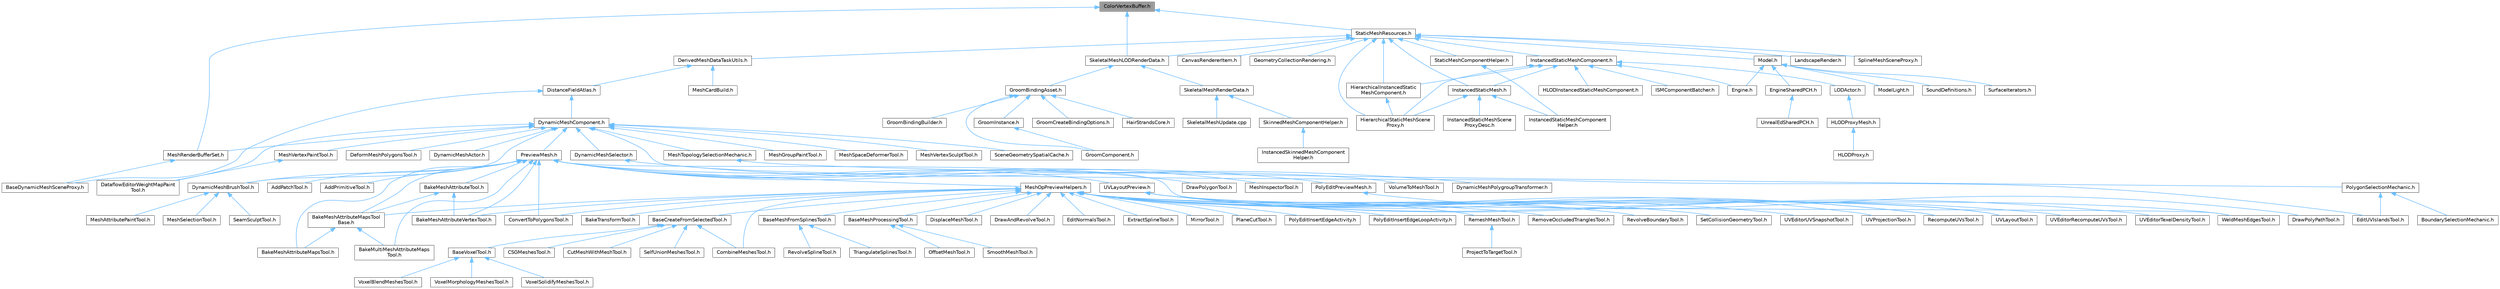 digraph "ColorVertexBuffer.h"
{
 // INTERACTIVE_SVG=YES
 // LATEX_PDF_SIZE
  bgcolor="transparent";
  edge [fontname=Helvetica,fontsize=10,labelfontname=Helvetica,labelfontsize=10];
  node [fontname=Helvetica,fontsize=10,shape=box,height=0.2,width=0.4];
  Node1 [id="Node000001",label="ColorVertexBuffer.h",height=0.2,width=0.4,color="gray40", fillcolor="grey60", style="filled", fontcolor="black",tooltip=" "];
  Node1 -> Node2 [id="edge1_Node000001_Node000002",dir="back",color="steelblue1",style="solid",tooltip=" "];
  Node2 [id="Node000002",label="MeshRenderBufferSet.h",height=0.2,width=0.4,color="grey40", fillcolor="white", style="filled",URL="$de/dc2/MeshRenderBufferSet_8h.html",tooltip=" "];
  Node2 -> Node3 [id="edge2_Node000002_Node000003",dir="back",color="steelblue1",style="solid",tooltip=" "];
  Node3 [id="Node000003",label="BaseDynamicMeshSceneProxy.h",height=0.2,width=0.4,color="grey40", fillcolor="white", style="filled",URL="$d2/dee/BaseDynamicMeshSceneProxy_8h.html",tooltip=" "];
  Node1 -> Node4 [id="edge3_Node000001_Node000004",dir="back",color="steelblue1",style="solid",tooltip=" "];
  Node4 [id="Node000004",label="SkeletalMeshLODRenderData.h",height=0.2,width=0.4,color="grey40", fillcolor="white", style="filled",URL="$d0/d5a/SkeletalMeshLODRenderData_8h.html",tooltip=" "];
  Node4 -> Node5 [id="edge4_Node000004_Node000005",dir="back",color="steelblue1",style="solid",tooltip=" "];
  Node5 [id="Node000005",label="GroomBindingAsset.h",height=0.2,width=0.4,color="grey40", fillcolor="white", style="filled",URL="$de/d26/GroomBindingAsset_8h.html",tooltip=" "];
  Node5 -> Node6 [id="edge5_Node000005_Node000006",dir="back",color="steelblue1",style="solid",tooltip=" "];
  Node6 [id="Node000006",label="GroomBindingBuilder.h",height=0.2,width=0.4,color="grey40", fillcolor="white", style="filled",URL="$d2/d2f/GroomBindingBuilder_8h.html",tooltip=" "];
  Node5 -> Node7 [id="edge6_Node000005_Node000007",dir="back",color="steelblue1",style="solid",tooltip=" "];
  Node7 [id="Node000007",label="GroomComponent.h",height=0.2,width=0.4,color="grey40", fillcolor="white", style="filled",URL="$de/d2e/GroomComponent_8h.html",tooltip=" "];
  Node5 -> Node8 [id="edge7_Node000005_Node000008",dir="back",color="steelblue1",style="solid",tooltip=" "];
  Node8 [id="Node000008",label="GroomCreateBindingOptions.h",height=0.2,width=0.4,color="grey40", fillcolor="white", style="filled",URL="$d5/dba/GroomCreateBindingOptions_8h.html",tooltip=" "];
  Node5 -> Node9 [id="edge8_Node000005_Node000009",dir="back",color="steelblue1",style="solid",tooltip=" "];
  Node9 [id="Node000009",label="GroomInstance.h",height=0.2,width=0.4,color="grey40", fillcolor="white", style="filled",URL="$dd/d47/GroomInstance_8h.html",tooltip=" "];
  Node9 -> Node7 [id="edge9_Node000009_Node000007",dir="back",color="steelblue1",style="solid",tooltip=" "];
  Node5 -> Node10 [id="edge10_Node000005_Node000010",dir="back",color="steelblue1",style="solid",tooltip=" "];
  Node10 [id="Node000010",label="HairStrandsCore.h",height=0.2,width=0.4,color="grey40", fillcolor="white", style="filled",URL="$d7/def/HairStrandsCore_8h.html",tooltip=" "];
  Node4 -> Node11 [id="edge11_Node000004_Node000011",dir="back",color="steelblue1",style="solid",tooltip=" "];
  Node11 [id="Node000011",label="SkeletalMeshRenderData.h",height=0.2,width=0.4,color="grey40", fillcolor="white", style="filled",URL="$d9/d14/SkeletalMeshRenderData_8h.html",tooltip=" "];
  Node11 -> Node12 [id="edge12_Node000011_Node000012",dir="back",color="steelblue1",style="solid",tooltip=" "];
  Node12 [id="Node000012",label="SkeletalMeshUpdate.cpp",height=0.2,width=0.4,color="grey40", fillcolor="white", style="filled",URL="$db/d45/SkeletalMeshUpdate_8cpp.html",tooltip=" "];
  Node11 -> Node13 [id="edge13_Node000011_Node000013",dir="back",color="steelblue1",style="solid",tooltip=" "];
  Node13 [id="Node000013",label="SkinnedMeshComponentHelper.h",height=0.2,width=0.4,color="grey40", fillcolor="white", style="filled",URL="$db/d81/SkinnedMeshComponentHelper_8h.html",tooltip=" "];
  Node13 -> Node14 [id="edge14_Node000013_Node000014",dir="back",color="steelblue1",style="solid",tooltip=" "];
  Node14 [id="Node000014",label="InstancedSkinnedMeshComponent\lHelper.h",height=0.2,width=0.4,color="grey40", fillcolor="white", style="filled",URL="$d1/d86/InstancedSkinnedMeshComponentHelper_8h.html",tooltip=" "];
  Node1 -> Node15 [id="edge15_Node000001_Node000015",dir="back",color="steelblue1",style="solid",tooltip=" "];
  Node15 [id="Node000015",label="StaticMeshResources.h",height=0.2,width=0.4,color="grey40", fillcolor="white", style="filled",URL="$d0/db7/StaticMeshResources_8h.html",tooltip=" "];
  Node15 -> Node16 [id="edge16_Node000015_Node000016",dir="back",color="steelblue1",style="solid",tooltip=" "];
  Node16 [id="Node000016",label="CanvasRendererItem.h",height=0.2,width=0.4,color="grey40", fillcolor="white", style="filled",URL="$d7/d93/CanvasRendererItem_8h.html",tooltip=" "];
  Node15 -> Node17 [id="edge17_Node000015_Node000017",dir="back",color="steelblue1",style="solid",tooltip=" "];
  Node17 [id="Node000017",label="DerivedMeshDataTaskUtils.h",height=0.2,width=0.4,color="grey40", fillcolor="white", style="filled",URL="$d2/d98/DerivedMeshDataTaskUtils_8h.html",tooltip=" "];
  Node17 -> Node18 [id="edge18_Node000017_Node000018",dir="back",color="steelblue1",style="solid",tooltip=" "];
  Node18 [id="Node000018",label="DistanceFieldAtlas.h",height=0.2,width=0.4,color="grey40", fillcolor="white", style="filled",URL="$df/def/DistanceFieldAtlas_8h.html",tooltip=" "];
  Node18 -> Node3 [id="edge19_Node000018_Node000003",dir="back",color="steelblue1",style="solid",tooltip=" "];
  Node18 -> Node19 [id="edge20_Node000018_Node000019",dir="back",color="steelblue1",style="solid",tooltip=" "];
  Node19 [id="Node000019",label="DynamicMeshComponent.h",height=0.2,width=0.4,color="grey40", fillcolor="white", style="filled",URL="$d8/d66/DynamicMeshComponent_8h.html",tooltip=" "];
  Node19 -> Node20 [id="edge21_Node000019_Node000020",dir="back",color="steelblue1",style="solid",tooltip=" "];
  Node20 [id="Node000020",label="DataflowEditorWeightMapPaint\lTool.h",height=0.2,width=0.4,color="grey40", fillcolor="white", style="filled",URL="$db/d46/DataflowEditorWeightMapPaintTool_8h.html",tooltip=" "];
  Node19 -> Node21 [id="edge22_Node000019_Node000021",dir="back",color="steelblue1",style="solid",tooltip=" "];
  Node21 [id="Node000021",label="DeformMeshPolygonsTool.h",height=0.2,width=0.4,color="grey40", fillcolor="white", style="filled",URL="$db/d72/DeformMeshPolygonsTool_8h.html",tooltip=" "];
  Node19 -> Node22 [id="edge23_Node000019_Node000022",dir="back",color="steelblue1",style="solid",tooltip=" "];
  Node22 [id="Node000022",label="DynamicMeshActor.h",height=0.2,width=0.4,color="grey40", fillcolor="white", style="filled",URL="$d1/d71/DynamicMeshActor_8h.html",tooltip=" "];
  Node19 -> Node23 [id="edge24_Node000019_Node000023",dir="back",color="steelblue1",style="solid",tooltip=" "];
  Node23 [id="Node000023",label="DynamicMeshBrushTool.h",height=0.2,width=0.4,color="grey40", fillcolor="white", style="filled",URL="$da/d04/DynamicMeshBrushTool_8h.html",tooltip=" "];
  Node23 -> Node24 [id="edge25_Node000023_Node000024",dir="back",color="steelblue1",style="solid",tooltip=" "];
  Node24 [id="Node000024",label="MeshAttributePaintTool.h",height=0.2,width=0.4,color="grey40", fillcolor="white", style="filled",URL="$d3/d29/MeshAttributePaintTool_8h.html",tooltip=" "];
  Node23 -> Node25 [id="edge26_Node000023_Node000025",dir="back",color="steelblue1",style="solid",tooltip=" "];
  Node25 [id="Node000025",label="MeshSelectionTool.h",height=0.2,width=0.4,color="grey40", fillcolor="white", style="filled",URL="$d8/d80/MeshSelectionTool_8h.html",tooltip=" "];
  Node23 -> Node26 [id="edge27_Node000023_Node000026",dir="back",color="steelblue1",style="solid",tooltip=" "];
  Node26 [id="Node000026",label="SeamSculptTool.h",height=0.2,width=0.4,color="grey40", fillcolor="white", style="filled",URL="$d1/d31/SeamSculptTool_8h.html",tooltip=" "];
  Node19 -> Node27 [id="edge28_Node000019_Node000027",dir="back",color="steelblue1",style="solid",tooltip=" "];
  Node27 [id="Node000027",label="DynamicMeshSelector.h",height=0.2,width=0.4,color="grey40", fillcolor="white", style="filled",URL="$dc/d01/DynamicMeshSelector_8h.html",tooltip=" "];
  Node27 -> Node28 [id="edge29_Node000027_Node000028",dir="back",color="steelblue1",style="solid",tooltip=" "];
  Node28 [id="Node000028",label="DynamicMeshPolygroupTransformer.h",height=0.2,width=0.4,color="grey40", fillcolor="white", style="filled",URL="$dc/db2/DynamicMeshPolygroupTransformer_8h.html",tooltip=" "];
  Node19 -> Node29 [id="edge30_Node000019_Node000029",dir="back",color="steelblue1",style="solid",tooltip=" "];
  Node29 [id="Node000029",label="EditUVIslandsTool.h",height=0.2,width=0.4,color="grey40", fillcolor="white", style="filled",URL="$d0/de4/EditUVIslandsTool_8h.html",tooltip=" "];
  Node19 -> Node30 [id="edge31_Node000019_Node000030",dir="back",color="steelblue1",style="solid",tooltip=" "];
  Node30 [id="Node000030",label="MeshGroupPaintTool.h",height=0.2,width=0.4,color="grey40", fillcolor="white", style="filled",URL="$dd/d04/MeshGroupPaintTool_8h.html",tooltip=" "];
  Node19 -> Node2 [id="edge32_Node000019_Node000002",dir="back",color="steelblue1",style="solid",tooltip=" "];
  Node19 -> Node31 [id="edge33_Node000019_Node000031",dir="back",color="steelblue1",style="solid",tooltip=" "];
  Node31 [id="Node000031",label="MeshSpaceDeformerTool.h",height=0.2,width=0.4,color="grey40", fillcolor="white", style="filled",URL="$d7/dc8/MeshSpaceDeformerTool_8h.html",tooltip=" "];
  Node19 -> Node32 [id="edge34_Node000019_Node000032",dir="back",color="steelblue1",style="solid",tooltip=" "];
  Node32 [id="Node000032",label="MeshTopologySelectionMechanic.h",height=0.2,width=0.4,color="grey40", fillcolor="white", style="filled",URL="$d5/d15/MeshTopologySelectionMechanic_8h.html",tooltip=" "];
  Node32 -> Node33 [id="edge35_Node000032_Node000033",dir="back",color="steelblue1",style="solid",tooltip=" "];
  Node33 [id="Node000033",label="PolygonSelectionMechanic.h",height=0.2,width=0.4,color="grey40", fillcolor="white", style="filled",URL="$da/dff/PolygonSelectionMechanic_8h.html",tooltip=" "];
  Node33 -> Node34 [id="edge36_Node000033_Node000034",dir="back",color="steelblue1",style="solid",tooltip=" "];
  Node34 [id="Node000034",label="BoundarySelectionMechanic.h",height=0.2,width=0.4,color="grey40", fillcolor="white", style="filled",URL="$d8/dd6/BoundarySelectionMechanic_8h.html",tooltip=" "];
  Node33 -> Node29 [id="edge37_Node000033_Node000029",dir="back",color="steelblue1",style="solid",tooltip=" "];
  Node19 -> Node35 [id="edge38_Node000019_Node000035",dir="back",color="steelblue1",style="solid",tooltip=" "];
  Node35 [id="Node000035",label="MeshVertexPaintTool.h",height=0.2,width=0.4,color="grey40", fillcolor="white", style="filled",URL="$db/d74/MeshVertexPaintTool_8h.html",tooltip=" "];
  Node35 -> Node20 [id="edge39_Node000035_Node000020",dir="back",color="steelblue1",style="solid",tooltip=" "];
  Node19 -> Node36 [id="edge40_Node000019_Node000036",dir="back",color="steelblue1",style="solid",tooltip=" "];
  Node36 [id="Node000036",label="MeshVertexSculptTool.h",height=0.2,width=0.4,color="grey40", fillcolor="white", style="filled",URL="$dc/da6/MeshVertexSculptTool_8h.html",tooltip=" "];
  Node19 -> Node37 [id="edge41_Node000019_Node000037",dir="back",color="steelblue1",style="solid",tooltip=" "];
  Node37 [id="Node000037",label="PreviewMesh.h",height=0.2,width=0.4,color="grey40", fillcolor="white", style="filled",URL="$d6/d30/PreviewMesh_8h.html",tooltip=" "];
  Node37 -> Node38 [id="edge42_Node000037_Node000038",dir="back",color="steelblue1",style="solid",tooltip=" "];
  Node38 [id="Node000038",label="AddPatchTool.h",height=0.2,width=0.4,color="grey40", fillcolor="white", style="filled",URL="$d5/deb/AddPatchTool_8h.html",tooltip=" "];
  Node37 -> Node39 [id="edge43_Node000037_Node000039",dir="back",color="steelblue1",style="solid",tooltip=" "];
  Node39 [id="Node000039",label="AddPrimitiveTool.h",height=0.2,width=0.4,color="grey40", fillcolor="white", style="filled",URL="$d5/dbf/AddPrimitiveTool_8h.html",tooltip=" "];
  Node37 -> Node40 [id="edge44_Node000037_Node000040",dir="back",color="steelblue1",style="solid",tooltip=" "];
  Node40 [id="Node000040",label="BakeMeshAttributeMapsTool.h",height=0.2,width=0.4,color="grey40", fillcolor="white", style="filled",URL="$d8/d14/BakeMeshAttributeMapsTool_8h.html",tooltip=" "];
  Node37 -> Node41 [id="edge45_Node000037_Node000041",dir="back",color="steelblue1",style="solid",tooltip=" "];
  Node41 [id="Node000041",label="BakeMeshAttributeMapsTool\lBase.h",height=0.2,width=0.4,color="grey40", fillcolor="white", style="filled",URL="$dc/d68/BakeMeshAttributeMapsToolBase_8h.html",tooltip=" "];
  Node41 -> Node40 [id="edge46_Node000041_Node000040",dir="back",color="steelblue1",style="solid",tooltip=" "];
  Node41 -> Node42 [id="edge47_Node000041_Node000042",dir="back",color="steelblue1",style="solid",tooltip=" "];
  Node42 [id="Node000042",label="BakeMultiMeshAttributeMaps\lTool.h",height=0.2,width=0.4,color="grey40", fillcolor="white", style="filled",URL="$d7/d65/BakeMultiMeshAttributeMapsTool_8h.html",tooltip=" "];
  Node37 -> Node43 [id="edge48_Node000037_Node000043",dir="back",color="steelblue1",style="solid",tooltip=" "];
  Node43 [id="Node000043",label="BakeMeshAttributeTool.h",height=0.2,width=0.4,color="grey40", fillcolor="white", style="filled",URL="$d0/d82/BakeMeshAttributeTool_8h.html",tooltip=" "];
  Node43 -> Node41 [id="edge49_Node000043_Node000041",dir="back",color="steelblue1",style="solid",tooltip=" "];
  Node43 -> Node44 [id="edge50_Node000043_Node000044",dir="back",color="steelblue1",style="solid",tooltip=" "];
  Node44 [id="Node000044",label="BakeMeshAttributeVertexTool.h",height=0.2,width=0.4,color="grey40", fillcolor="white", style="filled",URL="$d6/d76/BakeMeshAttributeVertexTool_8h.html",tooltip=" "];
  Node37 -> Node44 [id="edge51_Node000037_Node000044",dir="back",color="steelblue1",style="solid",tooltip=" "];
  Node37 -> Node42 [id="edge52_Node000037_Node000042",dir="back",color="steelblue1",style="solid",tooltip=" "];
  Node37 -> Node45 [id="edge53_Node000037_Node000045",dir="back",color="steelblue1",style="solid",tooltip=" "];
  Node45 [id="Node000045",label="ConvertToPolygonsTool.h",height=0.2,width=0.4,color="grey40", fillcolor="white", style="filled",URL="$d7/d5a/ConvertToPolygonsTool_8h.html",tooltip=" "];
  Node37 -> Node46 [id="edge54_Node000037_Node000046",dir="back",color="steelblue1",style="solid",tooltip=" "];
  Node46 [id="Node000046",label="DrawPolygonTool.h",height=0.2,width=0.4,color="grey40", fillcolor="white", style="filled",URL="$d0/d15/DrawPolygonTool_8h.html",tooltip=" "];
  Node37 -> Node23 [id="edge55_Node000037_Node000023",dir="back",color="steelblue1",style="solid",tooltip=" "];
  Node37 -> Node47 [id="edge56_Node000037_Node000047",dir="back",color="steelblue1",style="solid",tooltip=" "];
  Node47 [id="Node000047",label="MeshInspectorTool.h",height=0.2,width=0.4,color="grey40", fillcolor="white", style="filled",URL="$de/da1/MeshInspectorTool_8h.html",tooltip=" "];
  Node37 -> Node48 [id="edge57_Node000037_Node000048",dir="back",color="steelblue1",style="solid",tooltip=" "];
  Node48 [id="Node000048",label="MeshOpPreviewHelpers.h",height=0.2,width=0.4,color="grey40", fillcolor="white", style="filled",URL="$de/d33/MeshOpPreviewHelpers_8h.html",tooltip=" "];
  Node48 -> Node41 [id="edge58_Node000048_Node000041",dir="back",color="steelblue1",style="solid",tooltip=" "];
  Node48 -> Node44 [id="edge59_Node000048_Node000044",dir="back",color="steelblue1",style="solid",tooltip=" "];
  Node48 -> Node49 [id="edge60_Node000048_Node000049",dir="back",color="steelblue1",style="solid",tooltip=" "];
  Node49 [id="Node000049",label="BakeTransformTool.h",height=0.2,width=0.4,color="grey40", fillcolor="white", style="filled",URL="$dc/d39/BakeTransformTool_8h.html",tooltip=" "];
  Node48 -> Node50 [id="edge61_Node000048_Node000050",dir="back",color="steelblue1",style="solid",tooltip=" "];
  Node50 [id="Node000050",label="BaseCreateFromSelectedTool.h",height=0.2,width=0.4,color="grey40", fillcolor="white", style="filled",URL="$de/dc7/BaseCreateFromSelectedTool_8h.html",tooltip=" "];
  Node50 -> Node51 [id="edge62_Node000050_Node000051",dir="back",color="steelblue1",style="solid",tooltip=" "];
  Node51 [id="Node000051",label="BaseVoxelTool.h",height=0.2,width=0.4,color="grey40", fillcolor="white", style="filled",URL="$db/d63/BaseVoxelTool_8h.html",tooltip=" "];
  Node51 -> Node52 [id="edge63_Node000051_Node000052",dir="back",color="steelblue1",style="solid",tooltip=" "];
  Node52 [id="Node000052",label="VoxelBlendMeshesTool.h",height=0.2,width=0.4,color="grey40", fillcolor="white", style="filled",URL="$da/d0e/VoxelBlendMeshesTool_8h.html",tooltip=" "];
  Node51 -> Node53 [id="edge64_Node000051_Node000053",dir="back",color="steelblue1",style="solid",tooltip=" "];
  Node53 [id="Node000053",label="VoxelMorphologyMeshesTool.h",height=0.2,width=0.4,color="grey40", fillcolor="white", style="filled",URL="$dc/d30/VoxelMorphologyMeshesTool_8h.html",tooltip=" "];
  Node51 -> Node54 [id="edge65_Node000051_Node000054",dir="back",color="steelblue1",style="solid",tooltip=" "];
  Node54 [id="Node000054",label="VoxelSolidifyMeshesTool.h",height=0.2,width=0.4,color="grey40", fillcolor="white", style="filled",URL="$de/da2/VoxelSolidifyMeshesTool_8h.html",tooltip=" "];
  Node50 -> Node55 [id="edge66_Node000050_Node000055",dir="back",color="steelblue1",style="solid",tooltip=" "];
  Node55 [id="Node000055",label="CSGMeshesTool.h",height=0.2,width=0.4,color="grey40", fillcolor="white", style="filled",URL="$db/dd1/CSGMeshesTool_8h.html",tooltip=" "];
  Node50 -> Node56 [id="edge67_Node000050_Node000056",dir="back",color="steelblue1",style="solid",tooltip=" "];
  Node56 [id="Node000056",label="CombineMeshesTool.h",height=0.2,width=0.4,color="grey40", fillcolor="white", style="filled",URL="$dd/da3/CombineMeshesTool_8h.html",tooltip=" "];
  Node50 -> Node57 [id="edge68_Node000050_Node000057",dir="back",color="steelblue1",style="solid",tooltip=" "];
  Node57 [id="Node000057",label="CutMeshWithMeshTool.h",height=0.2,width=0.4,color="grey40", fillcolor="white", style="filled",URL="$d2/d2c/CutMeshWithMeshTool_8h.html",tooltip=" "];
  Node50 -> Node58 [id="edge69_Node000050_Node000058",dir="back",color="steelblue1",style="solid",tooltip=" "];
  Node58 [id="Node000058",label="SelfUnionMeshesTool.h",height=0.2,width=0.4,color="grey40", fillcolor="white", style="filled",URL="$dc/dad/SelfUnionMeshesTool_8h.html",tooltip=" "];
  Node48 -> Node59 [id="edge70_Node000048_Node000059",dir="back",color="steelblue1",style="solid",tooltip=" "];
  Node59 [id="Node000059",label="BaseMeshFromSplinesTool.h",height=0.2,width=0.4,color="grey40", fillcolor="white", style="filled",URL="$da/d31/BaseMeshFromSplinesTool_8h.html",tooltip=" "];
  Node59 -> Node60 [id="edge71_Node000059_Node000060",dir="back",color="steelblue1",style="solid",tooltip=" "];
  Node60 [id="Node000060",label="RevolveSplineTool.h",height=0.2,width=0.4,color="grey40", fillcolor="white", style="filled",URL="$d3/d36/RevolveSplineTool_8h.html",tooltip=" "];
  Node59 -> Node61 [id="edge72_Node000059_Node000061",dir="back",color="steelblue1",style="solid",tooltip=" "];
  Node61 [id="Node000061",label="TriangulateSplinesTool.h",height=0.2,width=0.4,color="grey40", fillcolor="white", style="filled",URL="$d9/de6/TriangulateSplinesTool_8h.html",tooltip=" "];
  Node48 -> Node62 [id="edge73_Node000048_Node000062",dir="back",color="steelblue1",style="solid",tooltip=" "];
  Node62 [id="Node000062",label="BaseMeshProcessingTool.h",height=0.2,width=0.4,color="grey40", fillcolor="white", style="filled",URL="$d4/d77/BaseMeshProcessingTool_8h.html",tooltip=" "];
  Node62 -> Node63 [id="edge74_Node000062_Node000063",dir="back",color="steelblue1",style="solid",tooltip=" "];
  Node63 [id="Node000063",label="OffsetMeshTool.h",height=0.2,width=0.4,color="grey40", fillcolor="white", style="filled",URL="$da/d01/OffsetMeshTool_8h.html",tooltip=" "];
  Node62 -> Node64 [id="edge75_Node000062_Node000064",dir="back",color="steelblue1",style="solid",tooltip=" "];
  Node64 [id="Node000064",label="SmoothMeshTool.h",height=0.2,width=0.4,color="grey40", fillcolor="white", style="filled",URL="$da/da9/SmoothMeshTool_8h.html",tooltip=" "];
  Node48 -> Node56 [id="edge76_Node000048_Node000056",dir="back",color="steelblue1",style="solid",tooltip=" "];
  Node48 -> Node45 [id="edge77_Node000048_Node000045",dir="back",color="steelblue1",style="solid",tooltip=" "];
  Node48 -> Node65 [id="edge78_Node000048_Node000065",dir="back",color="steelblue1",style="solid",tooltip=" "];
  Node65 [id="Node000065",label="DisplaceMeshTool.h",height=0.2,width=0.4,color="grey40", fillcolor="white", style="filled",URL="$da/d28/DisplaceMeshTool_8h.html",tooltip=" "];
  Node48 -> Node66 [id="edge79_Node000048_Node000066",dir="back",color="steelblue1",style="solid",tooltip=" "];
  Node66 [id="Node000066",label="DrawAndRevolveTool.h",height=0.2,width=0.4,color="grey40", fillcolor="white", style="filled",URL="$d8/d06/DrawAndRevolveTool_8h.html",tooltip=" "];
  Node48 -> Node67 [id="edge80_Node000048_Node000067",dir="back",color="steelblue1",style="solid",tooltip=" "];
  Node67 [id="Node000067",label="EditNormalsTool.h",height=0.2,width=0.4,color="grey40", fillcolor="white", style="filled",URL="$de/d53/EditNormalsTool_8h.html",tooltip=" "];
  Node48 -> Node68 [id="edge81_Node000048_Node000068",dir="back",color="steelblue1",style="solid",tooltip=" "];
  Node68 [id="Node000068",label="ExtractSplineTool.h",height=0.2,width=0.4,color="grey40", fillcolor="white", style="filled",URL="$d3/d4d/ExtractSplineTool_8h.html",tooltip=" "];
  Node48 -> Node69 [id="edge82_Node000048_Node000069",dir="back",color="steelblue1",style="solid",tooltip=" "];
  Node69 [id="Node000069",label="MirrorTool.h",height=0.2,width=0.4,color="grey40", fillcolor="white", style="filled",URL="$d3/dc9/MirrorTool_8h.html",tooltip=" "];
  Node48 -> Node70 [id="edge83_Node000048_Node000070",dir="back",color="steelblue1",style="solid",tooltip=" "];
  Node70 [id="Node000070",label="PlaneCutTool.h",height=0.2,width=0.4,color="grey40", fillcolor="white", style="filled",URL="$dd/def/PlaneCutTool_8h.html",tooltip=" "];
  Node48 -> Node71 [id="edge84_Node000048_Node000071",dir="back",color="steelblue1",style="solid",tooltip=" "];
  Node71 [id="Node000071",label="PolyEditInsertEdgeActivity.h",height=0.2,width=0.4,color="grey40", fillcolor="white", style="filled",URL="$d1/d26/PolyEditInsertEdgeActivity_8h.html",tooltip=" "];
  Node48 -> Node72 [id="edge85_Node000048_Node000072",dir="back",color="steelblue1",style="solid",tooltip=" "];
  Node72 [id="Node000072",label="PolyEditInsertEdgeLoopActivity.h",height=0.2,width=0.4,color="grey40", fillcolor="white", style="filled",URL="$d5/d37/PolyEditInsertEdgeLoopActivity_8h.html",tooltip=" "];
  Node48 -> Node73 [id="edge86_Node000048_Node000073",dir="back",color="steelblue1",style="solid",tooltip=" "];
  Node73 [id="Node000073",label="RecomputeUVsTool.h",height=0.2,width=0.4,color="grey40", fillcolor="white", style="filled",URL="$d0/d92/RecomputeUVsTool_8h.html",tooltip=" "];
  Node48 -> Node74 [id="edge87_Node000048_Node000074",dir="back",color="steelblue1",style="solid",tooltip=" "];
  Node74 [id="Node000074",label="RemeshMeshTool.h",height=0.2,width=0.4,color="grey40", fillcolor="white", style="filled",URL="$dc/dd6/RemeshMeshTool_8h.html",tooltip=" "];
  Node74 -> Node75 [id="edge88_Node000074_Node000075",dir="back",color="steelblue1",style="solid",tooltip=" "];
  Node75 [id="Node000075",label="ProjectToTargetTool.h",height=0.2,width=0.4,color="grey40", fillcolor="white", style="filled",URL="$d3/daa/ProjectToTargetTool_8h.html",tooltip=" "];
  Node48 -> Node76 [id="edge89_Node000048_Node000076",dir="back",color="steelblue1",style="solid",tooltip=" "];
  Node76 [id="Node000076",label="RemoveOccludedTrianglesTool.h",height=0.2,width=0.4,color="grey40", fillcolor="white", style="filled",URL="$d9/da1/RemoveOccludedTrianglesTool_8h.html",tooltip=" "];
  Node48 -> Node77 [id="edge90_Node000048_Node000077",dir="back",color="steelblue1",style="solid",tooltip=" "];
  Node77 [id="Node000077",label="RevolveBoundaryTool.h",height=0.2,width=0.4,color="grey40", fillcolor="white", style="filled",URL="$da/dce/RevolveBoundaryTool_8h.html",tooltip=" "];
  Node48 -> Node78 [id="edge91_Node000048_Node000078",dir="back",color="steelblue1",style="solid",tooltip=" "];
  Node78 [id="Node000078",label="SetCollisionGeometryTool.h",height=0.2,width=0.4,color="grey40", fillcolor="white", style="filled",URL="$d0/de6/SetCollisionGeometryTool_8h.html",tooltip=" "];
  Node48 -> Node79 [id="edge92_Node000048_Node000079",dir="back",color="steelblue1",style="solid",tooltip=" "];
  Node79 [id="Node000079",label="UVEditorUVSnapshotTool.h",height=0.2,width=0.4,color="grey40", fillcolor="white", style="filled",URL="$d4/dd6/UVEditorUVSnapshotTool_8h.html",tooltip=" "];
  Node48 -> Node80 [id="edge93_Node000048_Node000080",dir="back",color="steelblue1",style="solid",tooltip=" "];
  Node80 [id="Node000080",label="UVLayoutTool.h",height=0.2,width=0.4,color="grey40", fillcolor="white", style="filled",URL="$d6/d89/UVLayoutTool_8h.html",tooltip=" "];
  Node48 -> Node81 [id="edge94_Node000048_Node000081",dir="back",color="steelblue1",style="solid",tooltip=" "];
  Node81 [id="Node000081",label="UVProjectionTool.h",height=0.2,width=0.4,color="grey40", fillcolor="white", style="filled",URL="$d5/d4f/UVProjectionTool_8h.html",tooltip=" "];
  Node48 -> Node82 [id="edge95_Node000048_Node000082",dir="back",color="steelblue1",style="solid",tooltip=" "];
  Node82 [id="Node000082",label="WeldMeshEdgesTool.h",height=0.2,width=0.4,color="grey40", fillcolor="white", style="filled",URL="$d5/d6e/WeldMeshEdgesTool_8h.html",tooltip=" "];
  Node37 -> Node83 [id="edge96_Node000037_Node000083",dir="back",color="steelblue1",style="solid",tooltip=" "];
  Node83 [id="Node000083",label="PolyEditPreviewMesh.h",height=0.2,width=0.4,color="grey40", fillcolor="white", style="filled",URL="$d2/de8/PolyEditPreviewMesh_8h.html",tooltip=" "];
  Node83 -> Node84 [id="edge97_Node000083_Node000084",dir="back",color="steelblue1",style="solid",tooltip=" "];
  Node84 [id="Node000084",label="DrawPolyPathTool.h",height=0.2,width=0.4,color="grey40", fillcolor="white", style="filled",URL="$dc/d3e/DrawPolyPathTool_8h.html",tooltip=" "];
  Node37 -> Node85 [id="edge98_Node000037_Node000085",dir="back",color="steelblue1",style="solid",tooltip=" "];
  Node85 [id="Node000085",label="UVLayoutPreview.h",height=0.2,width=0.4,color="grey40", fillcolor="white", style="filled",URL="$dd/d16/UVLayoutPreview_8h.html",tooltip=" "];
  Node85 -> Node73 [id="edge99_Node000085_Node000073",dir="back",color="steelblue1",style="solid",tooltip=" "];
  Node85 -> Node86 [id="edge100_Node000085_Node000086",dir="back",color="steelblue1",style="solid",tooltip=" "];
  Node86 [id="Node000086",label="UVEditorRecomputeUVsTool.h",height=0.2,width=0.4,color="grey40", fillcolor="white", style="filled",URL="$d2/db8/UVEditorRecomputeUVsTool_8h.html",tooltip=" "];
  Node85 -> Node87 [id="edge101_Node000085_Node000087",dir="back",color="steelblue1",style="solid",tooltip=" "];
  Node87 [id="Node000087",label="UVEditorTexelDensityTool.h",height=0.2,width=0.4,color="grey40", fillcolor="white", style="filled",URL="$d0/d8b/UVEditorTexelDensityTool_8h.html",tooltip=" "];
  Node85 -> Node80 [id="edge102_Node000085_Node000080",dir="back",color="steelblue1",style="solid",tooltip=" "];
  Node37 -> Node88 [id="edge103_Node000037_Node000088",dir="back",color="steelblue1",style="solid",tooltip=" "];
  Node88 [id="Node000088",label="VolumeToMeshTool.h",height=0.2,width=0.4,color="grey40", fillcolor="white", style="filled",URL="$de/d64/VolumeToMeshTool_8h.html",tooltip=" "];
  Node37 -> Node82 [id="edge104_Node000037_Node000082",dir="back",color="steelblue1",style="solid",tooltip=" "];
  Node19 -> Node89 [id="edge105_Node000019_Node000089",dir="back",color="steelblue1",style="solid",tooltip=" "];
  Node89 [id="Node000089",label="SceneGeometrySpatialCache.h",height=0.2,width=0.4,color="grey40", fillcolor="white", style="filled",URL="$d6/d6f/SceneGeometrySpatialCache_8h.html",tooltip=" "];
  Node17 -> Node90 [id="edge106_Node000017_Node000090",dir="back",color="steelblue1",style="solid",tooltip=" "];
  Node90 [id="Node000090",label="MeshCardBuild.h",height=0.2,width=0.4,color="grey40", fillcolor="white", style="filled",URL="$d8/df6/MeshCardBuild_8h.html",tooltip=" "];
  Node15 -> Node91 [id="edge107_Node000015_Node000091",dir="back",color="steelblue1",style="solid",tooltip=" "];
  Node91 [id="Node000091",label="GeometryCollectionRendering.h",height=0.2,width=0.4,color="grey40", fillcolor="white", style="filled",URL="$dc/d68/GeometryCollectionRendering_8h.html",tooltip=" "];
  Node15 -> Node92 [id="edge108_Node000015_Node000092",dir="back",color="steelblue1",style="solid",tooltip=" "];
  Node92 [id="Node000092",label="HierarchicalInstancedStatic\lMeshComponent.h",height=0.2,width=0.4,color="grey40", fillcolor="white", style="filled",URL="$d3/ddb/HierarchicalInstancedStaticMeshComponent_8h.html",tooltip=" "];
  Node92 -> Node93 [id="edge109_Node000092_Node000093",dir="back",color="steelblue1",style="solid",tooltip=" "];
  Node93 [id="Node000093",label="HierarchicalStaticMeshScene\lProxy.h",height=0.2,width=0.4,color="grey40", fillcolor="white", style="filled",URL="$d3/d4d/HierarchicalStaticMeshSceneProxy_8h.html",tooltip=" "];
  Node15 -> Node93 [id="edge110_Node000015_Node000093",dir="back",color="steelblue1",style="solid",tooltip=" "];
  Node15 -> Node94 [id="edge111_Node000015_Node000094",dir="back",color="steelblue1",style="solid",tooltip=" "];
  Node94 [id="Node000094",label="InstancedStaticMesh.h",height=0.2,width=0.4,color="grey40", fillcolor="white", style="filled",URL="$dd/d89/InstancedStaticMesh_8h.html",tooltip=" "];
  Node94 -> Node93 [id="edge112_Node000094_Node000093",dir="back",color="steelblue1",style="solid",tooltip=" "];
  Node94 -> Node95 [id="edge113_Node000094_Node000095",dir="back",color="steelblue1",style="solid",tooltip=" "];
  Node95 [id="Node000095",label="InstancedStaticMeshComponent\lHelper.h",height=0.2,width=0.4,color="grey40", fillcolor="white", style="filled",URL="$dc/dc7/InstancedStaticMeshComponentHelper_8h.html",tooltip=" "];
  Node94 -> Node96 [id="edge114_Node000094_Node000096",dir="back",color="steelblue1",style="solid",tooltip=" "];
  Node96 [id="Node000096",label="InstancedStaticMeshScene\lProxyDesc.h",height=0.2,width=0.4,color="grey40", fillcolor="white", style="filled",URL="$db/dcf/InstancedStaticMeshSceneProxyDesc_8h.html",tooltip=" "];
  Node15 -> Node97 [id="edge115_Node000015_Node000097",dir="back",color="steelblue1",style="solid",tooltip=" "];
  Node97 [id="Node000097",label="InstancedStaticMeshComponent.h",height=0.2,width=0.4,color="grey40", fillcolor="white", style="filled",URL="$d8/d5d/InstancedStaticMeshComponent_8h.html",tooltip=" "];
  Node97 -> Node98 [id="edge116_Node000097_Node000098",dir="back",color="steelblue1",style="solid",tooltip=" "];
  Node98 [id="Node000098",label="Engine.h",height=0.2,width=0.4,color="grey40", fillcolor="white", style="filled",URL="$d1/d34/Public_2Engine_8h.html",tooltip=" "];
  Node97 -> Node99 [id="edge117_Node000097_Node000099",dir="back",color="steelblue1",style="solid",tooltip=" "];
  Node99 [id="Node000099",label="HLODInstancedStaticMeshComponent.h",height=0.2,width=0.4,color="grey40", fillcolor="white", style="filled",URL="$dd/d88/HLODInstancedStaticMeshComponent_8h.html",tooltip=" "];
  Node97 -> Node92 [id="edge118_Node000097_Node000092",dir="back",color="steelblue1",style="solid",tooltip=" "];
  Node97 -> Node93 [id="edge119_Node000097_Node000093",dir="back",color="steelblue1",style="solid",tooltip=" "];
  Node97 -> Node100 [id="edge120_Node000097_Node000100",dir="back",color="steelblue1",style="solid",tooltip=" "];
  Node100 [id="Node000100",label="ISMComponentBatcher.h",height=0.2,width=0.4,color="grey40", fillcolor="white", style="filled",URL="$d8/def/ISMComponentBatcher_8h.html",tooltip=" "];
  Node97 -> Node94 [id="edge121_Node000097_Node000094",dir="back",color="steelblue1",style="solid",tooltip=" "];
  Node97 -> Node101 [id="edge122_Node000097_Node000101",dir="back",color="steelblue1",style="solid",tooltip=" "];
  Node101 [id="Node000101",label="LODActor.h",height=0.2,width=0.4,color="grey40", fillcolor="white", style="filled",URL="$df/de0/LODActor_8h.html",tooltip=" "];
  Node101 -> Node102 [id="edge123_Node000101_Node000102",dir="back",color="steelblue1",style="solid",tooltip=" "];
  Node102 [id="Node000102",label="HLODProxyMesh.h",height=0.2,width=0.4,color="grey40", fillcolor="white", style="filled",URL="$d6/dfc/HLODProxyMesh_8h.html",tooltip=" "];
  Node102 -> Node103 [id="edge124_Node000102_Node000103",dir="back",color="steelblue1",style="solid",tooltip=" "];
  Node103 [id="Node000103",label="HLODProxy.h",height=0.2,width=0.4,color="grey40", fillcolor="white", style="filled",URL="$dc/d2d/HLODProxy_8h.html",tooltip=" "];
  Node15 -> Node104 [id="edge125_Node000015_Node000104",dir="back",color="steelblue1",style="solid",tooltip=" "];
  Node104 [id="Node000104",label="LandscapeRender.h",height=0.2,width=0.4,color="grey40", fillcolor="white", style="filled",URL="$df/d67/LandscapeRender_8h.html",tooltip=" "];
  Node15 -> Node105 [id="edge126_Node000015_Node000105",dir="back",color="steelblue1",style="solid",tooltip=" "];
  Node105 [id="Node000105",label="Model.h",height=0.2,width=0.4,color="grey40", fillcolor="white", style="filled",URL="$dd/d63/Public_2Model_8h.html",tooltip=" "];
  Node105 -> Node98 [id="edge127_Node000105_Node000098",dir="back",color="steelblue1",style="solid",tooltip=" "];
  Node105 -> Node106 [id="edge128_Node000105_Node000106",dir="back",color="steelblue1",style="solid",tooltip=" "];
  Node106 [id="Node000106",label="EngineSharedPCH.h",height=0.2,width=0.4,color="grey40", fillcolor="white", style="filled",URL="$dc/dbb/EngineSharedPCH_8h.html",tooltip=" "];
  Node106 -> Node107 [id="edge129_Node000106_Node000107",dir="back",color="steelblue1",style="solid",tooltip=" "];
  Node107 [id="Node000107",label="UnrealEdSharedPCH.h",height=0.2,width=0.4,color="grey40", fillcolor="white", style="filled",URL="$d1/de6/UnrealEdSharedPCH_8h.html",tooltip=" "];
  Node105 -> Node108 [id="edge130_Node000105_Node000108",dir="back",color="steelblue1",style="solid",tooltip=" "];
  Node108 [id="Node000108",label="ModelLight.h",height=0.2,width=0.4,color="grey40", fillcolor="white", style="filled",URL="$d2/d80/ModelLight_8h.html",tooltip=" "];
  Node105 -> Node109 [id="edge131_Node000105_Node000109",dir="back",color="steelblue1",style="solid",tooltip=" "];
  Node109 [id="Node000109",label="SoundDefinitions.h",height=0.2,width=0.4,color="grey40", fillcolor="white", style="filled",URL="$d4/da9/SoundDefinitions_8h.html",tooltip=" "];
  Node105 -> Node110 [id="edge132_Node000105_Node000110",dir="back",color="steelblue1",style="solid",tooltip=" "];
  Node110 [id="Node000110",label="SurfaceIterators.h",height=0.2,width=0.4,color="grey40", fillcolor="white", style="filled",URL="$da/de6/SurfaceIterators_8h.html",tooltip=" "];
  Node15 -> Node4 [id="edge133_Node000015_Node000004",dir="back",color="steelblue1",style="solid",tooltip=" "];
  Node15 -> Node111 [id="edge134_Node000015_Node000111",dir="back",color="steelblue1",style="solid",tooltip=" "];
  Node111 [id="Node000111",label="SplineMeshSceneProxy.h",height=0.2,width=0.4,color="grey40", fillcolor="white", style="filled",URL="$dd/dcb/SplineMeshSceneProxy_8h.html",tooltip=" "];
  Node15 -> Node112 [id="edge135_Node000015_Node000112",dir="back",color="steelblue1",style="solid",tooltip=" "];
  Node112 [id="Node000112",label="StaticMeshComponentHelper.h",height=0.2,width=0.4,color="grey40", fillcolor="white", style="filled",URL="$dc/dc1/StaticMeshComponentHelper_8h.html",tooltip=" "];
  Node112 -> Node95 [id="edge136_Node000112_Node000095",dir="back",color="steelblue1",style="solid",tooltip=" "];
}
